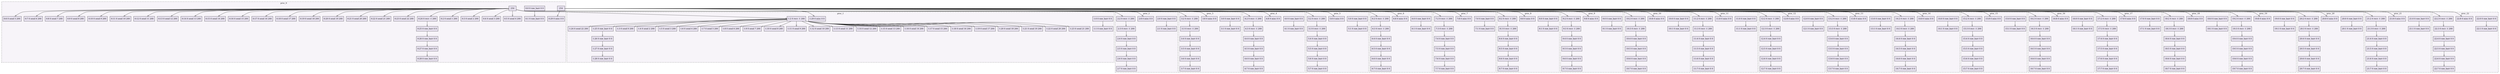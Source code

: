 digraph{node[shape=record style=filled colorscheme=purd9 fillcolor=2];subgraph cluster0{style=dashed;colorscheme=purd9;bgcolor=1;edge[arrowhead=empty];label=proc_0;0[label="0:0 0 raw_barr 0 0"];1[label="0:1 0 raw_barr 0 0"];2[label="0:2 0 send 1 200"];3[label="0:3 0 send 2 200"];4[label="0:4 0 send 3 200"];5[label="0:5 0 send 4 200"];6[label="0:6 0 send 5 200"];7[label="0:7 0 send 6 200"];8[label="0:8 0 send 7 200"];9[label="0:9 0 send 8 200"];10[label="0:10 0 send 9 200"];11[label="0:11 0 send 10 200"];12[label="0:12 0 send 11 200"];13[label="0:13 0 send 12 200"];14[label="0:14 0 send 13 200"];15[label="0:15 0 send 14 200"];16[label="0:16 0 send 15 200"];17[label="0:17 0 send 16 200"];18[label="0:18 0 send 17 200"];19[label="0:19 0 send 18 200"];20[label="0:20 0 send 19 200"];21[label="0:21 0 send 20 200"];22[label="0:22 0 send 21 200"];23[label="0:23 0 send 22 200"];24[label="0:24 0 recv -1 200"];25[label="0:25 0 raw_barr 0 0"];26[label="0:26 0 raw_barr 0 0"];27[label="0:27 0 raw_barr 0 0"];28[label="0:28 0 raw_barr 0 0"];29[label="0:29 0 misc 0 0"];0->1;250->2;250->3;250->4;250->5;250->6;250->7;250->8;250->9;250->10;250->11;250->12;250->13;250->14;250->15;250->16;250->17;250->18;250->19;250->20;250->21;250->22;250->23;250->24;24->25;25->26;26->27;27->28;254->29;}subgraph cluster1{style=dashed;colorscheme=purd9;bgcolor=1;edge[arrowhead=empty];label=proc_1;30[label="1:0 0 raw_barr 0 0"];31[label="1:1 0 raw_barr 0 0"];32[label="1:2 0 recv -1 200"];33[label="1:3 0 send 0 200"];34[label="1:4 0 send 2 200"];35[label="1:5 0 send 3 200"];36[label="1:6 0 send 4 200"];37[label="1:7 0 send 5 200"];38[label="1:8 0 send 6 200"];39[label="1:9 0 send 7 200"];40[label="1:10 0 send 8 200"];41[label="1:11 0 send 9 200"];42[label="1:12 0 send 10 200"];43[label="1:13 0 send 11 200"];44[label="1:14 0 send 12 200"];45[label="1:15 0 send 13 200"];46[label="1:16 0 send 14 200"];47[label="1:17 0 send 15 200"];48[label="1:18 0 send 16 200"];49[label="1:19 0 send 17 200"];50[label="1:20 0 send 18 200"];51[label="1:21 0 send 19 200"];52[label="1:22 0 send 20 200"];53[label="1:23 0 send 21 200"];54[label="1:24 0 send 22 200"];55[label="1:25 0 raw_barr 0 0"];56[label="1:26 0 raw_barr 0 0"];57[label="1:27 0 raw_barr 0 0"];58[label="1:28 0 raw_barr 0 0"];59[label="1:29 0 misc 0 0"];30->31;250->32;32->33;32->34;32->35;32->36;32->37;32->38;32->39;32->40;32->41;32->42;32->43;32->44;32->45;32->46;32->47;32->48;32->49;32->50;32->51;32->52;32->53;32->54;32->55;55->56;56->57;57->58;254->59;}subgraph cluster2{style=dashed;colorscheme=purd9;bgcolor=1;edge[arrowhead=empty];label=proc_2;60[label="2:0 0 raw_barr 0 0"];61[label="2:1 0 raw_barr 0 0"];62[label="2:2 0 recv -1 200"];63[label="2:3 0 recv -1 200"];64[label="2:4 0 raw_barr 0 0"];65[label="2:5 0 raw_barr 0 0"];66[label="2:6 0 raw_barr 0 0"];67[label="2:7 0 raw_barr 0 0"];68[label="2:8 0 misc 0 0"];60->61;250->62;62->63;63->64;64->65;65->66;66->67;254->68;}subgraph cluster3{style=dashed;colorscheme=purd9;bgcolor=1;edge[arrowhead=empty];label=proc_3;69[label="3:0 0 raw_barr 0 0"];70[label="3:1 0 raw_barr 0 0"];71[label="3:2 0 recv -1 200"];72[label="3:3 0 recv -1 200"];73[label="3:4 0 raw_barr 0 0"];74[label="3:5 0 raw_barr 0 0"];75[label="3:6 0 raw_barr 0 0"];76[label="3:7 0 raw_barr 0 0"];77[label="3:8 0 misc 0 0"];69->70;250->71;71->72;72->73;73->74;74->75;75->76;254->77;}subgraph cluster4{style=dashed;colorscheme=purd9;bgcolor=1;edge[arrowhead=empty];label=proc_4;78[label="4:0 0 raw_barr 0 0"];79[label="4:1 0 raw_barr 0 0"];80[label="4:2 0 recv -1 200"];81[label="4:3 0 recv -1 200"];82[label="4:4 0 raw_barr 0 0"];83[label="4:5 0 raw_barr 0 0"];84[label="4:6 0 raw_barr 0 0"];85[label="4:7 0 raw_barr 0 0"];86[label="4:8 0 misc 0 0"];78->79;250->80;80->81;81->82;82->83;83->84;84->85;254->86;}subgraph cluster5{style=dashed;colorscheme=purd9;bgcolor=1;edge[arrowhead=empty];label=proc_5;87[label="5:0 0 raw_barr 0 0"];88[label="5:1 0 raw_barr 0 0"];89[label="5:2 0 recv -1 200"];90[label="5:3 0 recv -1 200"];91[label="5:4 0 raw_barr 0 0"];92[label="5:5 0 raw_barr 0 0"];93[label="5:6 0 raw_barr 0 0"];94[label="5:7 0 raw_barr 0 0"];95[label="5:8 0 misc 0 0"];87->88;250->89;89->90;90->91;91->92;92->93;93->94;254->95;}subgraph cluster6{style=dashed;colorscheme=purd9;bgcolor=1;edge[arrowhead=empty];label=proc_6;96[label="6:0 0 raw_barr 0 0"];97[label="6:1 0 raw_barr 0 0"];98[label="6:2 0 recv -1 200"];99[label="6:3 0 recv -1 200"];100[label="6:4 0 raw_barr 0 0"];101[label="6:5 0 raw_barr 0 0"];102[label="6:6 0 raw_barr 0 0"];103[label="6:7 0 raw_barr 0 0"];104[label="6:8 0 misc 0 0"];96->97;250->98;98->99;99->100;100->101;101->102;102->103;254->104;}subgraph cluster7{style=dashed;colorscheme=purd9;bgcolor=1;edge[arrowhead=empty];label=proc_7;105[label="7:0 0 raw_barr 0 0"];106[label="7:1 0 raw_barr 0 0"];107[label="7:2 0 recv -1 200"];108[label="7:3 0 recv -1 200"];109[label="7:4 0 raw_barr 0 0"];110[label="7:5 0 raw_barr 0 0"];111[label="7:6 0 raw_barr 0 0"];112[label="7:7 0 raw_barr 0 0"];113[label="7:8 0 misc 0 0"];105->106;250->107;107->108;108->109;109->110;110->111;111->112;254->113;}subgraph cluster8{style=dashed;colorscheme=purd9;bgcolor=1;edge[arrowhead=empty];label=proc_8;114[label="8:0 0 raw_barr 0 0"];115[label="8:1 0 raw_barr 0 0"];116[label="8:2 0 recv -1 200"];117[label="8:3 0 recv -1 200"];118[label="8:4 0 raw_barr 0 0"];119[label="8:5 0 raw_barr 0 0"];120[label="8:6 0 raw_barr 0 0"];121[label="8:7 0 raw_barr 0 0"];122[label="8:8 0 misc 0 0"];114->115;250->116;116->117;117->118;118->119;119->120;120->121;254->122;}subgraph cluster9{style=dashed;colorscheme=purd9;bgcolor=1;edge[arrowhead=empty];label=proc_9;123[label="9:0 0 raw_barr 0 0"];124[label="9:1 0 raw_barr 0 0"];125[label="9:2 0 recv -1 200"];126[label="9:3 0 recv -1 200"];127[label="9:4 0 raw_barr 0 0"];128[label="9:5 0 raw_barr 0 0"];129[label="9:6 0 raw_barr 0 0"];130[label="9:7 0 raw_barr 0 0"];131[label="9:8 0 misc 0 0"];123->124;250->125;125->126;126->127;127->128;128->129;129->130;254->131;}subgraph cluster10{style=dashed;colorscheme=purd9;bgcolor=1;edge[arrowhead=empty];label=proc_10;132[label="10:0 0 raw_barr 0 0"];133[label="10:1 0 raw_barr 0 0"];134[label="10:2 0 recv -1 200"];135[label="10:3 0 recv -1 200"];136[label="10:4 0 raw_barr 0 0"];137[label="10:5 0 raw_barr 0 0"];138[label="10:6 0 raw_barr 0 0"];139[label="10:7 0 raw_barr 0 0"];140[label="10:8 0 misc 0 0"];132->133;250->134;134->135;135->136;136->137;137->138;138->139;254->140;}subgraph cluster11{style=dashed;colorscheme=purd9;bgcolor=1;edge[arrowhead=empty];label=proc_11;141[label="11:0 0 raw_barr 0 0"];142[label="11:1 0 raw_barr 0 0"];143[label="11:2 0 recv -1 200"];144[label="11:3 0 recv -1 200"];145[label="11:4 0 raw_barr 0 0"];146[label="11:5 0 raw_barr 0 0"];147[label="11:6 0 raw_barr 0 0"];148[label="11:7 0 raw_barr 0 0"];149[label="11:8 0 misc 0 0"];141->142;250->143;143->144;144->145;145->146;146->147;147->148;254->149;}subgraph cluster12{style=dashed;colorscheme=purd9;bgcolor=1;edge[arrowhead=empty];label=proc_12;150[label="12:0 0 raw_barr 0 0"];151[label="12:1 0 raw_barr 0 0"];152[label="12:2 0 recv -1 200"];153[label="12:3 0 recv -1 200"];154[label="12:4 0 raw_barr 0 0"];155[label="12:5 0 raw_barr 0 0"];156[label="12:6 0 raw_barr 0 0"];157[label="12:7 0 raw_barr 0 0"];158[label="12:8 0 misc 0 0"];150->151;250->152;152->153;153->154;154->155;155->156;156->157;254->158;}subgraph cluster13{style=dashed;colorscheme=purd9;bgcolor=1;edge[arrowhead=empty];label=proc_13;159[label="13:0 0 raw_barr 0 0"];160[label="13:1 0 raw_barr 0 0"];161[label="13:2 0 recv -1 200"];162[label="13:3 0 recv -1 200"];163[label="13:4 0 raw_barr 0 0"];164[label="13:5 0 raw_barr 0 0"];165[label="13:6 0 raw_barr 0 0"];166[label="13:7 0 raw_barr 0 0"];167[label="13:8 0 misc 0 0"];159->160;250->161;161->162;162->163;163->164;164->165;165->166;254->167;}subgraph cluster14{style=dashed;colorscheme=purd9;bgcolor=1;edge[arrowhead=empty];label=proc_14;168[label="14:0 0 raw_barr 0 0"];169[label="14:1 0 raw_barr 0 0"];170[label="14:2 0 recv -1 200"];171[label="14:3 0 recv -1 200"];172[label="14:4 0 raw_barr 0 0"];173[label="14:5 0 raw_barr 0 0"];174[label="14:6 0 raw_barr 0 0"];175[label="14:7 0 raw_barr 0 0"];176[label="14:8 0 misc 0 0"];168->169;250->170;170->171;171->172;172->173;173->174;174->175;254->176;}subgraph cluster15{style=dashed;colorscheme=purd9;bgcolor=1;edge[arrowhead=empty];label=proc_15;177[label="15:0 0 raw_barr 0 0"];178[label="15:1 0 raw_barr 0 0"];179[label="15:2 0 recv -1 200"];180[label="15:3 0 recv -1 200"];181[label="15:4 0 raw_barr 0 0"];182[label="15:5 0 raw_barr 0 0"];183[label="15:6 0 raw_barr 0 0"];184[label="15:7 0 raw_barr 0 0"];185[label="15:8 0 misc 0 0"];177->178;250->179;179->180;180->181;181->182;182->183;183->184;254->185;}subgraph cluster16{style=dashed;colorscheme=purd9;bgcolor=1;edge[arrowhead=empty];label=proc_16;186[label="16:0 0 raw_barr 0 0"];187[label="16:1 0 raw_barr 0 0"];188[label="16:2 0 recv -1 200"];189[label="16:3 0 recv -1 200"];190[label="16:4 0 raw_barr 0 0"];191[label="16:5 0 raw_barr 0 0"];192[label="16:6 0 raw_barr 0 0"];193[label="16:7 0 raw_barr 0 0"];194[label="16:8 0 misc 0 0"];186->187;250->188;188->189;189->190;190->191;191->192;192->193;254->194;}subgraph cluster17{style=dashed;colorscheme=purd9;bgcolor=1;edge[arrowhead=empty];label=proc_17;195[label="17:0 0 raw_barr 0 0"];196[label="17:1 0 raw_barr 0 0"];197[label="17:2 0 recv -1 200"];198[label="17:3 0 recv -1 200"];199[label="17:4 0 raw_barr 0 0"];200[label="17:5 0 raw_barr 0 0"];201[label="17:6 0 raw_barr 0 0"];202[label="17:7 0 raw_barr 0 0"];203[label="17:8 0 misc 0 0"];195->196;250->197;197->198;198->199;199->200;200->201;201->202;254->203;}subgraph cluster18{style=dashed;colorscheme=purd9;bgcolor=1;edge[arrowhead=empty];label=proc_18;204[label="18:0 0 raw_barr 0 0"];205[label="18:1 0 raw_barr 0 0"];206[label="18:2 0 recv -1 200"];207[label="18:3 0 recv -1 200"];208[label="18:4 0 raw_barr 0 0"];209[label="18:5 0 raw_barr 0 0"];210[label="18:6 0 raw_barr 0 0"];211[label="18:7 0 raw_barr 0 0"];212[label="18:8 0 misc 0 0"];204->205;250->206;206->207;207->208;208->209;209->210;210->211;254->212;}subgraph cluster19{style=dashed;colorscheme=purd9;bgcolor=1;edge[arrowhead=empty];label=proc_19;213[label="19:0 0 raw_barr 0 0"];214[label="19:1 0 raw_barr 0 0"];215[label="19:2 0 recv -1 200"];216[label="19:3 0 recv -1 200"];217[label="19:4 0 raw_barr 0 0"];218[label="19:5 0 raw_barr 0 0"];219[label="19:6 0 raw_barr 0 0"];220[label="19:7 0 raw_barr 0 0"];221[label="19:8 0 misc 0 0"];213->214;250->215;215->216;216->217;217->218;218->219;219->220;254->221;}subgraph cluster20{style=dashed;colorscheme=purd9;bgcolor=1;edge[arrowhead=empty];label=proc_20;222[label="20:0 0 raw_barr 0 0"];223[label="20:1 0 raw_barr 0 0"];224[label="20:2 0 recv -1 200"];225[label="20:3 0 recv -1 200"];226[label="20:4 0 raw_barr 0 0"];227[label="20:5 0 raw_barr 0 0"];228[label="20:6 0 raw_barr 0 0"];229[label="20:7 0 raw_barr 0 0"];230[label="20:8 0 misc 0 0"];222->223;250->224;224->225;225->226;226->227;227->228;228->229;254->230;}subgraph cluster21{style=dashed;colorscheme=purd9;bgcolor=1;edge[arrowhead=empty];label=proc_21;231[label="21:0 0 raw_barr 0 0"];232[label="21:1 0 raw_barr 0 0"];233[label="21:2 0 recv -1 200"];234[label="21:3 0 recv -1 200"];235[label="21:4 0 raw_barr 0 0"];236[label="21:5 0 raw_barr 0 0"];237[label="21:6 0 raw_barr 0 0"];238[label="21:7 0 raw_barr 0 0"];239[label="21:8 0 misc 0 0"];231->232;250->233;233->234;234->235;235->236;236->237;237->238;254->239;}subgraph cluster22{style=dashed;colorscheme=purd9;bgcolor=1;edge[arrowhead=empty];label=proc_22;240[label="22:0 0 raw_barr 0 0"];241[label="22:1 0 raw_barr 0 0"];242[label="22:2 0 recv -1 200"];243[label="22:3 0 recv -1 200"];244[label="22:4 0 raw_barr 0 0"];245[label="22:5 0 raw_barr 0 0"];246[label="22:6 0 raw_barr 0 0"];247[label="22:7 0 raw_barr 0 0"];248[label="22:8 0 misc 0 0"];240->241;250->242;242->243;243->244;244->245;245->246;246->247;254->248;}}